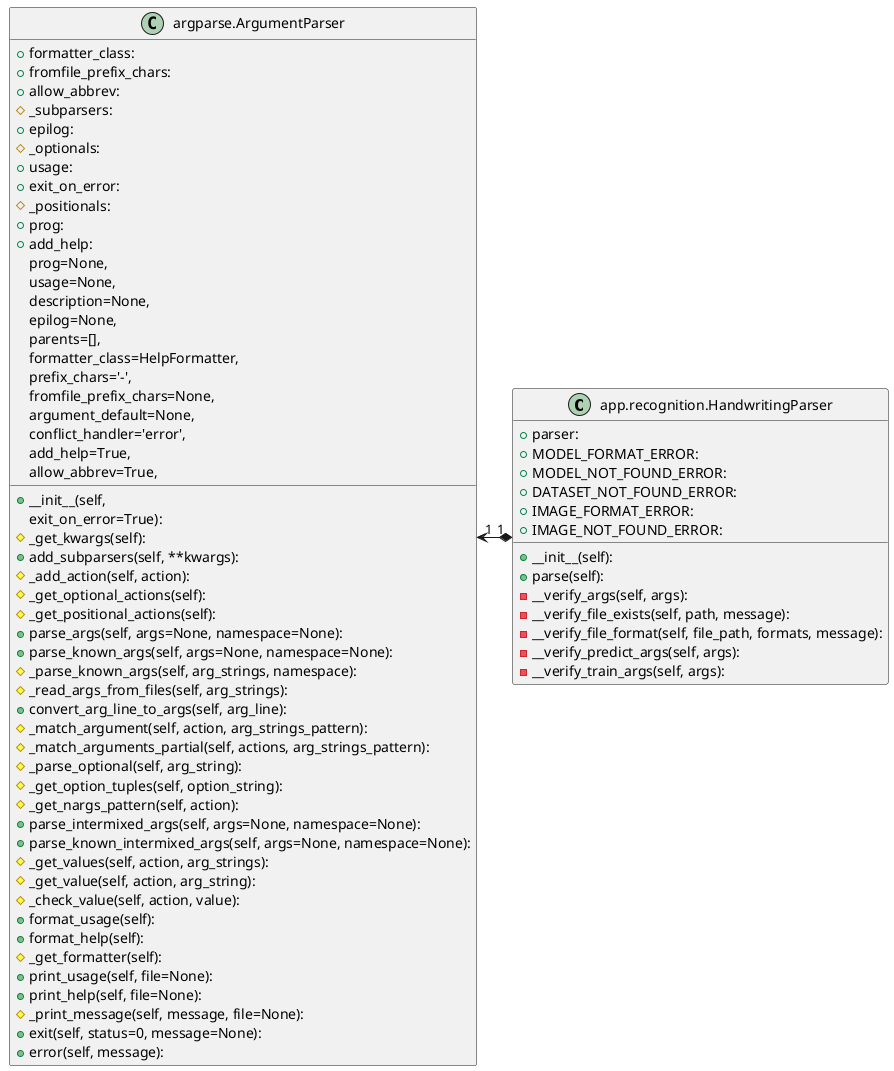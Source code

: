 @startuml

top to bottom direction
skinparam linetype ortho

class HandwritingParser as "app.recognition.HandwritingParser" {
   + parser:
   + MODEL_FORMAT_ERROR:
   + MODEL_NOT_FOUND_ERROR:
   + DATASET_NOT_FOUND_ERROR:
   + IMAGE_FORMAT_ERROR:
   + IMAGE_NOT_FOUND_ERROR:
   + __init__(self):
   + parse(self):
   - __verify_args(self, args):
   - __verify_file_exists(self, path, message):
   - __verify_file_format(self, file_path, formats, message):
   - __verify_predict_args(self, args):
   - __verify_train_args(self, args):
}
class ArgumentParser as "argparse.ArgumentParser" {
   + formatter_class:
   + fromfile_prefix_chars:
   + allow_abbrev:
   # _subparsers:
   + epilog:
   # _optionals:
   + usage:
   + exit_on_error:
   # _positionals:
   + prog:
   + add_help:
   + __init__(self,
                 prog=None,
                 usage=None,
                 description=None,
                 epilog=None,
                 parents=[],
                 formatter_class=HelpFormatter,
                 prefix_chars='-',
                 fromfile_prefix_chars=None,
                 argument_default=None,
                 conflict_handler='error',
                 add_help=True,
                 allow_abbrev=True,
                 exit_on_error=True): 
   # _get_kwargs(self):
   + add_subparsers(self, **kwargs):
   # _add_action(self, action):
   # _get_optional_actions(self):
   # _get_positional_actions(self):
   + parse_args(self, args=None, namespace=None):
   + parse_known_args(self, args=None, namespace=None):
   # _parse_known_args(self, arg_strings, namespace):
   # _read_args_from_files(self, arg_strings):
   + convert_arg_line_to_args(self, arg_line):
   # _match_argument(self, action, arg_strings_pattern):
   # _match_arguments_partial(self, actions, arg_strings_pattern):
   # _parse_optional(self, arg_string):
   # _get_option_tuples(self, option_string):
   # _get_nargs_pattern(self, action):
   + parse_intermixed_args(self, args=None, namespace=None):
   + parse_known_intermixed_args(self, args=None, namespace=None):
   # _get_values(self, action, arg_strings):
   # _get_value(self, action, arg_string):
   # _check_value(self, action, value):
   + format_usage(self):
   + format_help(self):
   # _get_formatter(self):
   + print_usage(self, file=None):
   + print_help(self, file=None):
   # _print_message(self, message, file=None):
   + exit(self, status=0, message=None):
   + error(self, message):
}
ArgumentParser "1" <-* "1"  HandwritingParser

@enduml
